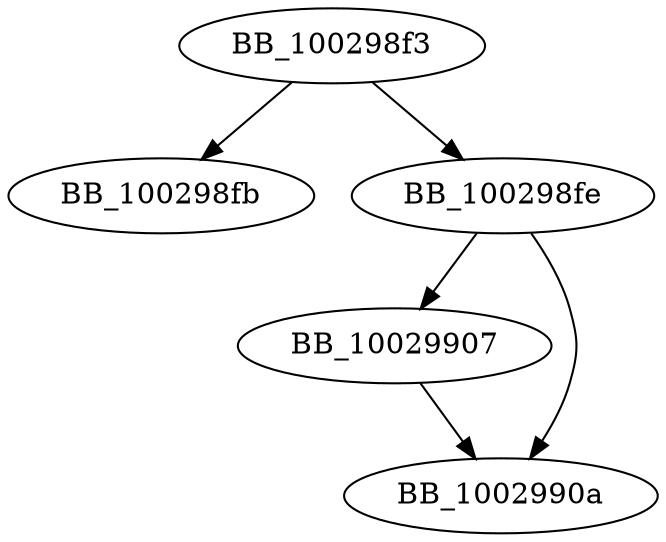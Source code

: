DiGraph unknown_libname_33{
BB_100298f3->BB_100298fb
BB_100298f3->BB_100298fe
BB_100298fe->BB_10029907
BB_100298fe->BB_1002990a
BB_10029907->BB_1002990a
}
